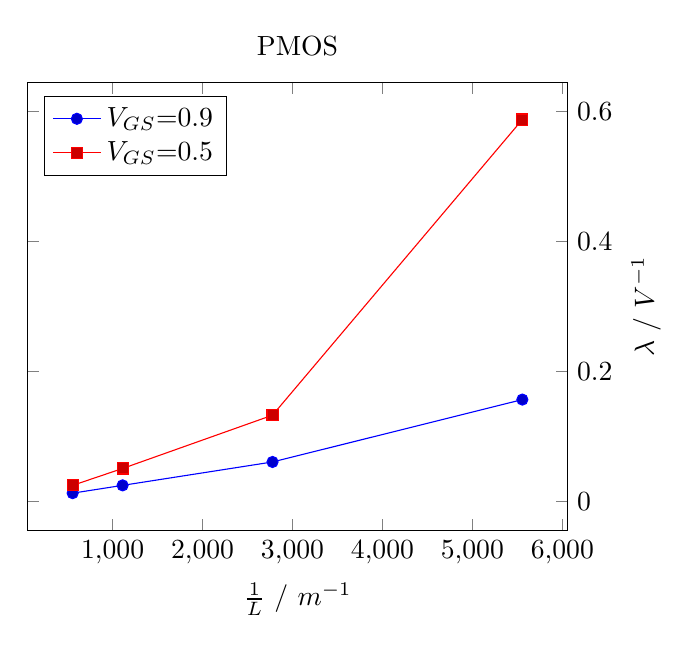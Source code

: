 
\begin{tikzpicture}[trim axis left]
\begin{axis}[ 
xlabel=${1 \over L}$ / $m^{-1}$, 
ylabel=$\lambda$ / $V^{-1}$,
yticklabel pos=right,
%grid=major,
legend entries={$V_{GS}$=0.9,$V_{GS}$=0.5},
legend pos=north west,
title=PMOS,
]
\addplot coordinates {
	(1/180e-6,0.157)
	(1/360e-6,0.061)
	(1/900e-6,0.025)
	(1/1800e-6,0.013)
};
\addplot coordinates {
	(1/180e-6,0.588)
	(1/360e-6,0.133)
	(1/900e-6,0.051)
	(1/1800e-6,0.025)
};

\end{axis}

\end{tikzpicture}